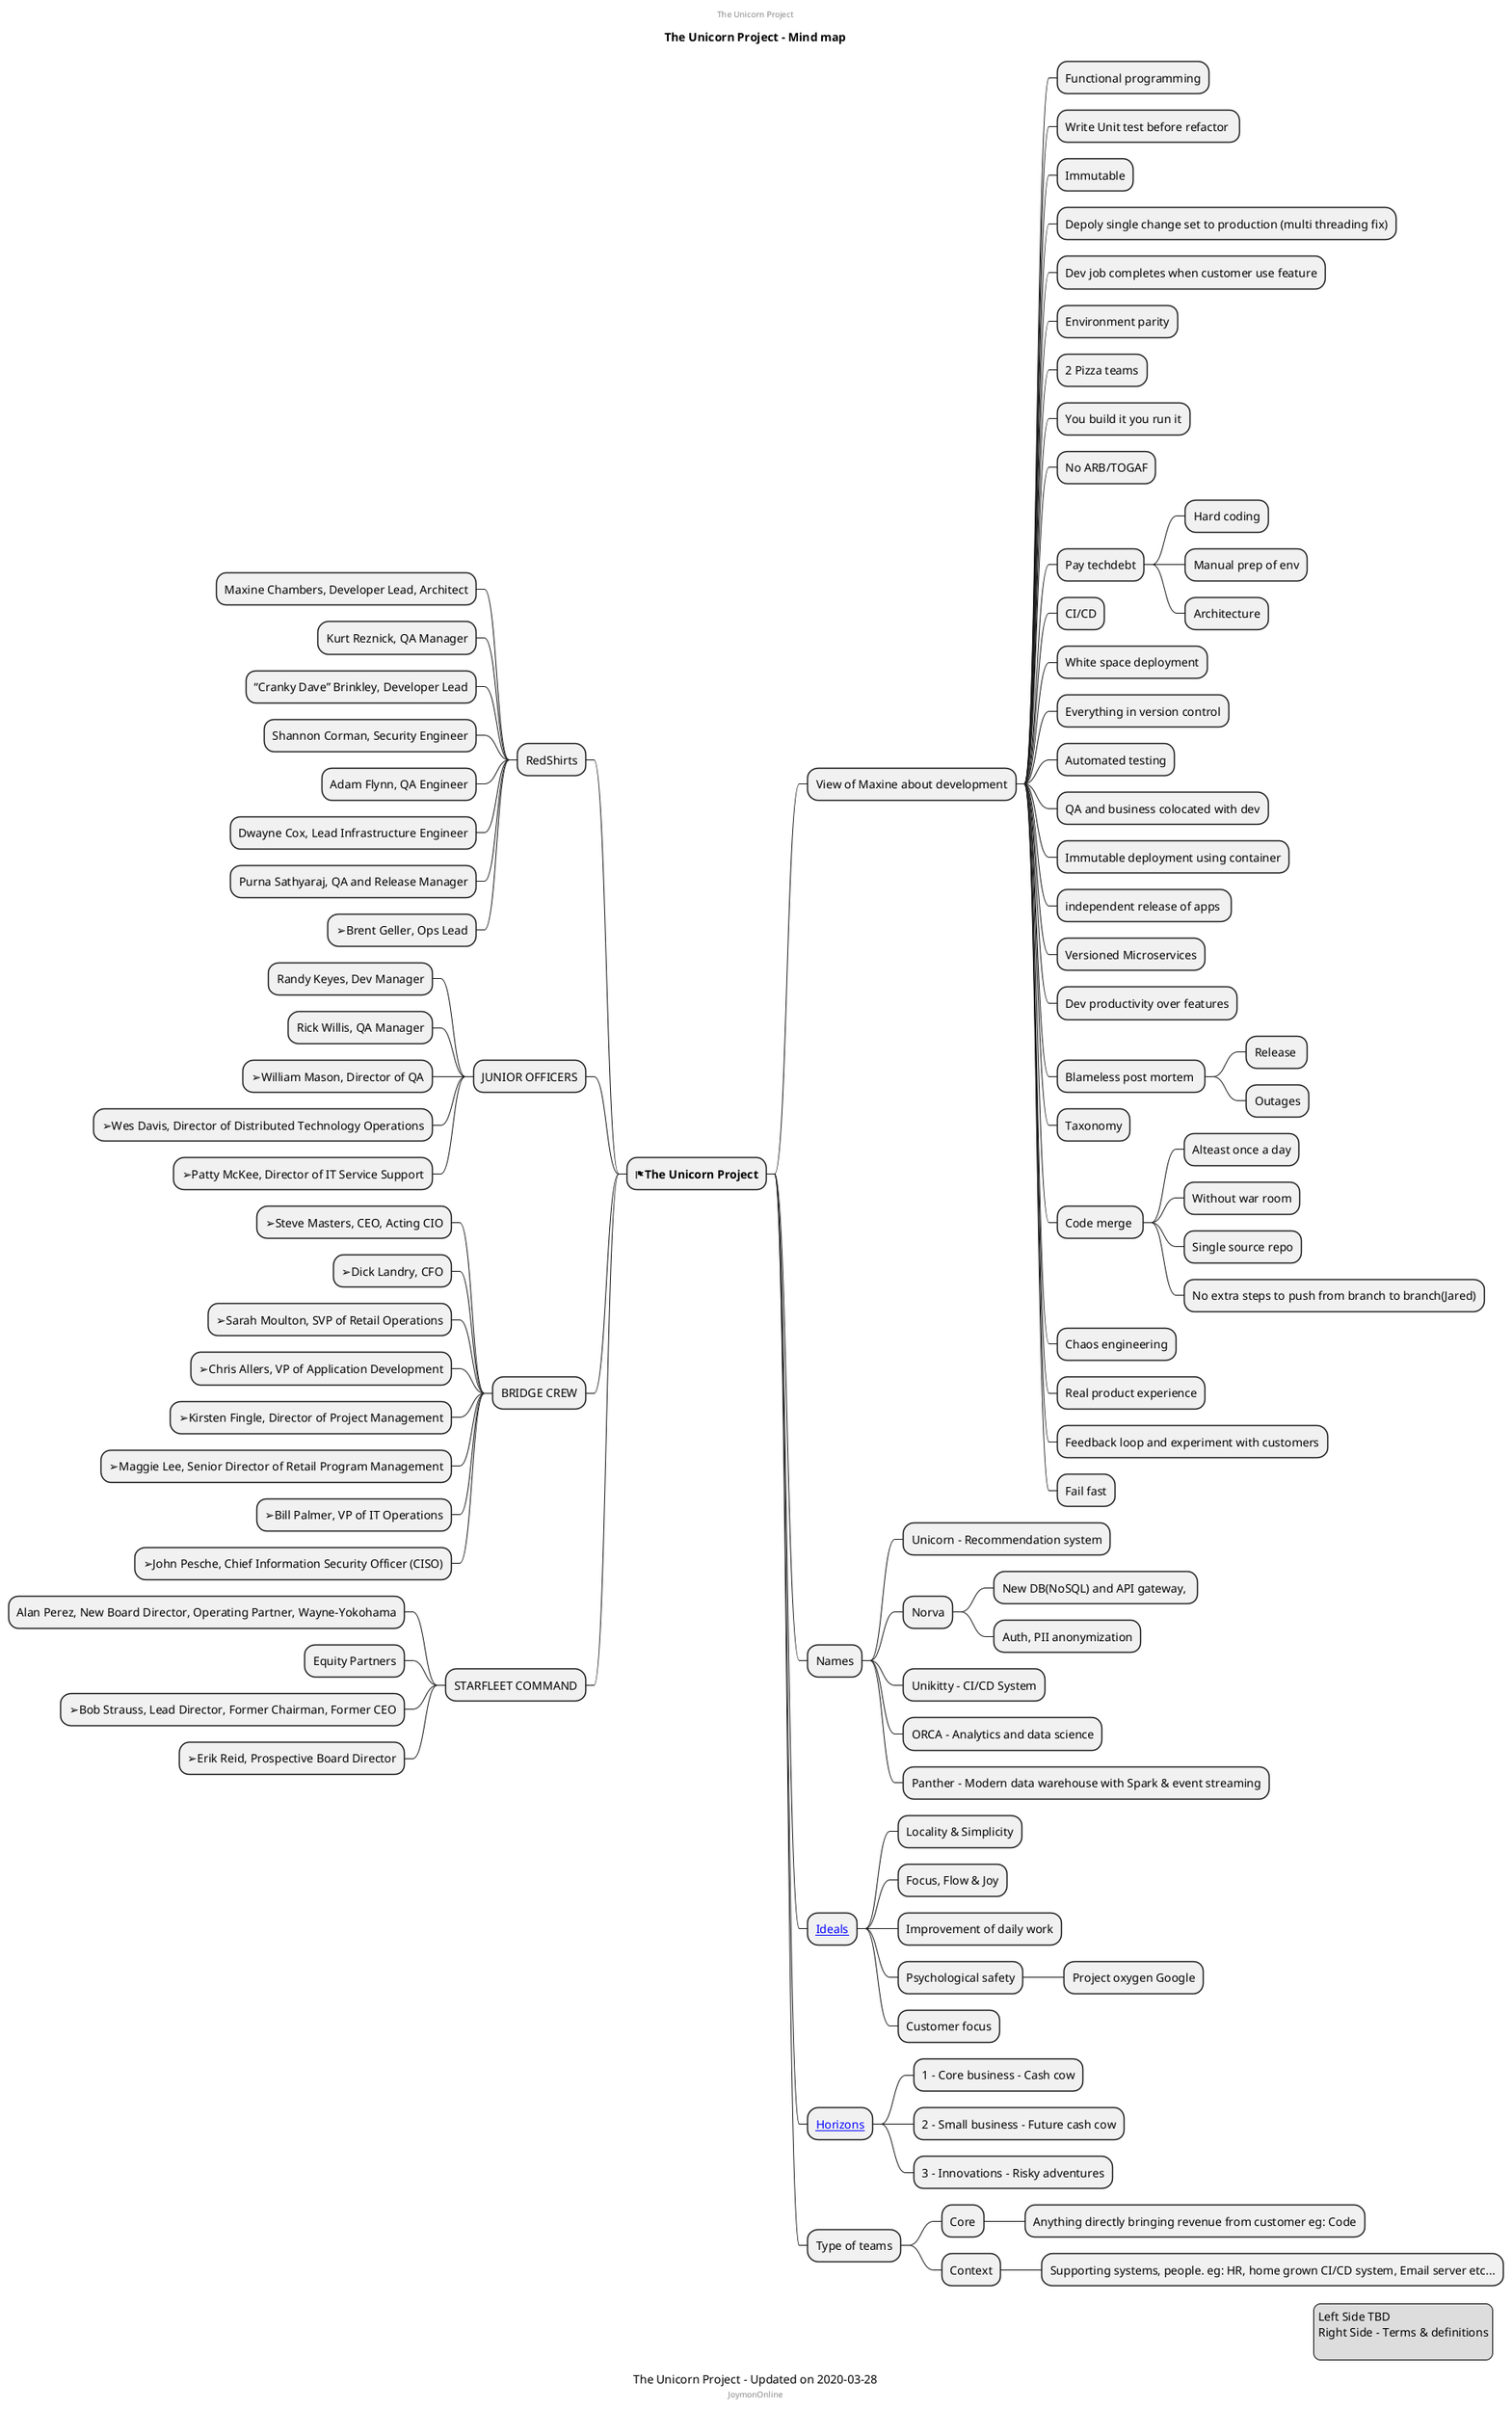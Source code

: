 @startmindmap
caption The Unicorn Project - Updated on 2020-03-28
title The Unicorn Project - Mind map
center header
The Unicorn Project
endheader

* <&flag><b>The Unicorn Project</b>
** View of Maxine about development
*** Functional programming
*** Write Unit test before refactor 
*** Immutable
*** Depoly single change set to production (multi threading fix)
*** Dev job completes when customer use feature
*** Environment parity
*** 2 Pizza teams
*** You build it you run it
*** No ARB/TOGAF
*** Pay techdebt
**** Hard coding
**** Manual prep of env
**** Architecture
*** CI/CD
*** White space deployment
*** Everything in version control
*** Automated testing
*** QA and business colocated with dev
*** Immutable deployment using container
*** independent release of apps 
*** Versioned Microservices
*** Dev productivity over features
*** Blameless post mortem 
**** Release 
**** Outages
*** Taxonomy
*** Code merge 
**** Alteast once a day
**** Without war room
**** Single source repo
**** No extra steps to push from branch to branch(Jared)
*** Chaos engineering
*** Real product experience
*** Feedback loop and experiment with customers
*** Fail fast
** Names
*** Unicorn - Recommendation system
*** Norva
**** New DB(NoSQL) and API gateway, 
**** Auth, PII anonymization
*** Unikitty - CI/CD System
*** ORCA - Analytics and data science
*** Panther - Modern data warehouse with Spark & event streaming
** [[https://www.linkedin.com/pulse/unicorn-project-five-ideals-michal-florys/ Ideals]]
*** Locality & Simplicity
*** Focus, Flow & Joy
*** Improvement of daily work
*** Psychological safety
**** Project oxygen Google
*** Customer focus
** [[https://medium.com/corporate-ventures/book-review-zone-to-win-by-geoffrey-a-moore-4004f5c7d1da Horizons]]
*** 1 - Core business - Cash cow
*** 2 - Small business - Future cash cow
*** 3 - Innovations - Risky adventures
** Type of teams
*** Core
**** Anything directly bringing revenue from customer eg: Code
*** Context
**** Supporting systems, people. eg: HR, home grown CI/CD system, Email server etc...
left side
** RedShirts
*** Maxine Chambers, Developer Lead, Architect
*** Kurt Reznick, QA Manager
*** “Cranky Dave” Brinkley, Developer Lead
*** Shannon Corman, Security Engineer
*** Adam Flynn, QA Engineer
*** Dwayne Cox, Lead Infrastructure Engineer
*** Purna Sathyaraj, QA and Release Manager
*** ➢Brent Geller, Ops Lead
** JUNIOR OFFICERS
*** Randy Keyes, Dev Manager
*** Rick Willis, QA Manager
*** ➢William Mason, Director of QA
*** ➢Wes Davis, Director of Distributed Technology Operations
*** ➢Patty McKee, Director of IT Service Support
** BRIDGE CREW
*** ➢Steve Masters, CEO, Acting CIO
*** ➢Dick Landry, CFO
*** ➢Sarah Moulton, SVP of Retail Operations
*** ➢Chris Allers, VP of Application Development
*** ➢Kirsten Fingle, Director of Project Management
*** ➢Maggie Lee, Senior Director of Retail Program Management
*** ➢Bill Palmer, VP of IT Operations
*** ➢John Pesche, Chief Information Security Officer (CISO)
** STARFLEET COMMAND
*** Alan Perez, New Board Director, Operating Partner, Wayne-Yokohama
*** Equity Partners
*** ➢Bob Strauss, Lead Director, Former Chairman, Former CEO
*** ➢Erik Reid, Prospective Board Director
center footer JoymonOnline

legend right
  Left Side TBD
  Right Side - Terms & definitions
  
endlegend

@endmindmap
